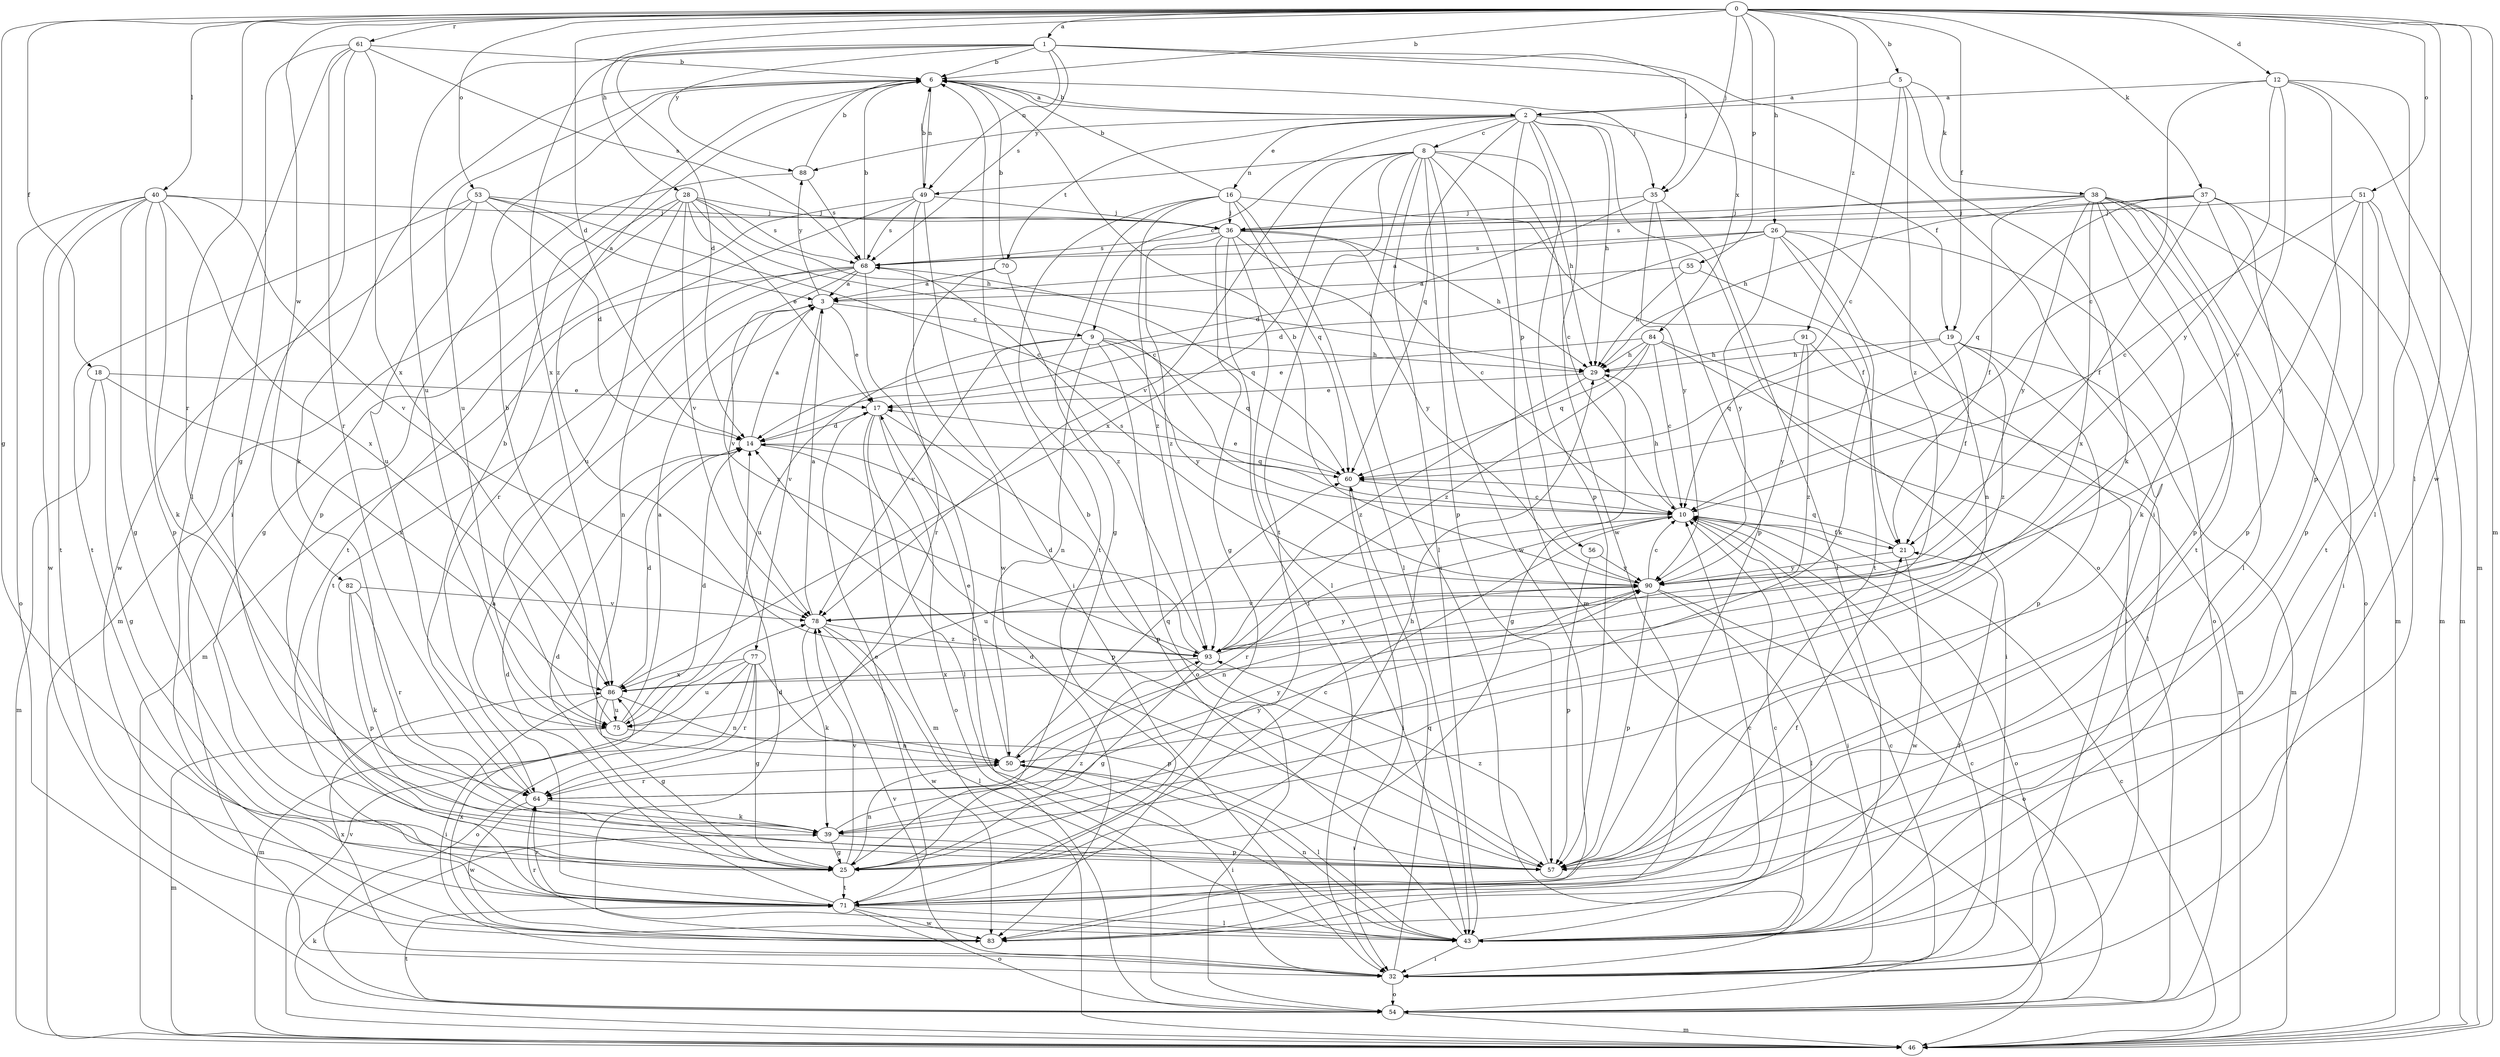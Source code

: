 strict digraph  {
0;
1;
2;
3;
5;
6;
8;
9;
10;
12;
14;
16;
17;
18;
19;
21;
25;
26;
28;
29;
32;
35;
36;
37;
38;
39;
40;
43;
46;
49;
50;
51;
53;
54;
55;
56;
57;
60;
61;
64;
68;
70;
71;
75;
77;
78;
82;
83;
84;
86;
88;
90;
91;
93;
0 -> 1  [label=a];
0 -> 5  [label=b];
0 -> 6  [label=b];
0 -> 12  [label=d];
0 -> 14  [label=d];
0 -> 18  [label=f];
0 -> 19  [label=f];
0 -> 25  [label=g];
0 -> 26  [label=h];
0 -> 28  [label=h];
0 -> 35  [label=j];
0 -> 37  [label=k];
0 -> 40  [label=l];
0 -> 43  [label=l];
0 -> 46  [label=m];
0 -> 51  [label=o];
0 -> 53  [label=o];
0 -> 55  [label=p];
0 -> 61  [label=r];
0 -> 64  [label=r];
0 -> 82  [label=w];
0 -> 83  [label=w];
0 -> 91  [label=z];
1 -> 6  [label=b];
1 -> 14  [label=d];
1 -> 32  [label=i];
1 -> 35  [label=j];
1 -> 49  [label=n];
1 -> 68  [label=s];
1 -> 75  [label=u];
1 -> 84  [label=x];
1 -> 86  [label=x];
1 -> 88  [label=y];
2 -> 6  [label=b];
2 -> 8  [label=c];
2 -> 9  [label=c];
2 -> 16  [label=e];
2 -> 19  [label=f];
2 -> 29  [label=h];
2 -> 54  [label=o];
2 -> 56  [label=p];
2 -> 57  [label=p];
2 -> 60  [label=q];
2 -> 70  [label=t];
2 -> 83  [label=w];
2 -> 88  [label=y];
3 -> 9  [label=c];
3 -> 17  [label=e];
3 -> 77  [label=v];
3 -> 88  [label=y];
3 -> 93  [label=z];
5 -> 2  [label=a];
5 -> 10  [label=c];
5 -> 38  [label=k];
5 -> 39  [label=k];
5 -> 93  [label=z];
6 -> 2  [label=a];
6 -> 35  [label=j];
6 -> 39  [label=k];
6 -> 49  [label=n];
6 -> 75  [label=u];
6 -> 93  [label=z];
8 -> 10  [label=c];
8 -> 29  [label=h];
8 -> 32  [label=i];
8 -> 43  [label=l];
8 -> 46  [label=m];
8 -> 49  [label=n];
8 -> 57  [label=p];
8 -> 71  [label=t];
8 -> 78  [label=v];
8 -> 83  [label=w];
8 -> 86  [label=x];
9 -> 29  [label=h];
9 -> 50  [label=n];
9 -> 54  [label=o];
9 -> 60  [label=q];
9 -> 75  [label=u];
9 -> 78  [label=v];
9 -> 90  [label=y];
10 -> 21  [label=f];
10 -> 29  [label=h];
10 -> 32  [label=i];
10 -> 54  [label=o];
10 -> 64  [label=r];
10 -> 75  [label=u];
12 -> 2  [label=a];
12 -> 10  [label=c];
12 -> 43  [label=l];
12 -> 46  [label=m];
12 -> 57  [label=p];
12 -> 78  [label=v];
12 -> 90  [label=y];
14 -> 3  [label=a];
14 -> 57  [label=p];
14 -> 60  [label=q];
16 -> 6  [label=b];
16 -> 21  [label=f];
16 -> 25  [label=g];
16 -> 36  [label=j];
16 -> 43  [label=l];
16 -> 60  [label=q];
16 -> 71  [label=t];
16 -> 93  [label=z];
17 -> 14  [label=d];
17 -> 43  [label=l];
17 -> 46  [label=m];
17 -> 54  [label=o];
17 -> 57  [label=p];
18 -> 17  [label=e];
18 -> 25  [label=g];
18 -> 46  [label=m];
18 -> 86  [label=x];
19 -> 21  [label=f];
19 -> 29  [label=h];
19 -> 46  [label=m];
19 -> 57  [label=p];
19 -> 60  [label=q];
19 -> 93  [label=z];
21 -> 60  [label=q];
21 -> 83  [label=w];
21 -> 90  [label=y];
25 -> 10  [label=c];
25 -> 14  [label=d];
25 -> 29  [label=h];
25 -> 50  [label=n];
25 -> 71  [label=t];
25 -> 78  [label=v];
25 -> 93  [label=z];
26 -> 3  [label=a];
26 -> 14  [label=d];
26 -> 39  [label=k];
26 -> 50  [label=n];
26 -> 54  [label=o];
26 -> 68  [label=s];
26 -> 71  [label=t];
26 -> 90  [label=y];
28 -> 10  [label=c];
28 -> 17  [label=e];
28 -> 25  [label=g];
28 -> 29  [label=h];
28 -> 36  [label=j];
28 -> 46  [label=m];
28 -> 68  [label=s];
28 -> 75  [label=u];
28 -> 78  [label=v];
29 -> 17  [label=e];
29 -> 25  [label=g];
29 -> 93  [label=z];
32 -> 10  [label=c];
32 -> 54  [label=o];
32 -> 60  [label=q];
32 -> 78  [label=v];
32 -> 86  [label=x];
35 -> 14  [label=d];
35 -> 36  [label=j];
35 -> 43  [label=l];
35 -> 57  [label=p];
35 -> 90  [label=y];
36 -> 10  [label=c];
36 -> 25  [label=g];
36 -> 29  [label=h];
36 -> 32  [label=i];
36 -> 43  [label=l];
36 -> 68  [label=s];
36 -> 90  [label=y];
36 -> 93  [label=z];
37 -> 21  [label=f];
37 -> 29  [label=h];
37 -> 32  [label=i];
37 -> 36  [label=j];
37 -> 46  [label=m];
37 -> 57  [label=p];
37 -> 60  [label=q];
38 -> 21  [label=f];
38 -> 36  [label=j];
38 -> 39  [label=k];
38 -> 43  [label=l];
38 -> 46  [label=m];
38 -> 54  [label=o];
38 -> 57  [label=p];
38 -> 68  [label=s];
38 -> 71  [label=t];
38 -> 86  [label=x];
38 -> 90  [label=y];
39 -> 25  [label=g];
39 -> 57  [label=p];
39 -> 90  [label=y];
40 -> 25  [label=g];
40 -> 36  [label=j];
40 -> 39  [label=k];
40 -> 54  [label=o];
40 -> 57  [label=p];
40 -> 71  [label=t];
40 -> 78  [label=v];
40 -> 83  [label=w];
40 -> 86  [label=x];
43 -> 6  [label=b];
43 -> 10  [label=c];
43 -> 21  [label=f];
43 -> 32  [label=i];
43 -> 50  [label=n];
43 -> 64  [label=r];
46 -> 10  [label=c];
46 -> 39  [label=k];
46 -> 78  [label=v];
49 -> 6  [label=b];
49 -> 32  [label=i];
49 -> 36  [label=j];
49 -> 64  [label=r];
49 -> 68  [label=s];
49 -> 71  [label=t];
49 -> 83  [label=w];
50 -> 17  [label=e];
50 -> 32  [label=i];
50 -> 43  [label=l];
50 -> 60  [label=q];
50 -> 64  [label=r];
51 -> 10  [label=c];
51 -> 36  [label=j];
51 -> 46  [label=m];
51 -> 57  [label=p];
51 -> 71  [label=t];
51 -> 90  [label=y];
53 -> 3  [label=a];
53 -> 10  [label=c];
53 -> 14  [label=d];
53 -> 36  [label=j];
53 -> 71  [label=t];
53 -> 75  [label=u];
53 -> 83  [label=w];
54 -> 10  [label=c];
54 -> 46  [label=m];
54 -> 71  [label=t];
55 -> 3  [label=a];
55 -> 29  [label=h];
55 -> 32  [label=i];
56 -> 57  [label=p];
56 -> 90  [label=y];
57 -> 14  [label=d];
57 -> 93  [label=z];
60 -> 10  [label=c];
60 -> 17  [label=e];
60 -> 32  [label=i];
61 -> 6  [label=b];
61 -> 25  [label=g];
61 -> 32  [label=i];
61 -> 43  [label=l];
61 -> 64  [label=r];
61 -> 68  [label=s];
61 -> 86  [label=x];
64 -> 6  [label=b];
64 -> 39  [label=k];
64 -> 83  [label=w];
64 -> 90  [label=y];
68 -> 3  [label=a];
68 -> 6  [label=b];
68 -> 46  [label=m];
68 -> 50  [label=n];
68 -> 54  [label=o];
68 -> 60  [label=q];
68 -> 71  [label=t];
68 -> 78  [label=v];
70 -> 3  [label=a];
70 -> 6  [label=b];
70 -> 64  [label=r];
70 -> 93  [label=z];
71 -> 3  [label=a];
71 -> 14  [label=d];
71 -> 17  [label=e];
71 -> 21  [label=f];
71 -> 43  [label=l];
71 -> 54  [label=o];
71 -> 64  [label=r];
71 -> 83  [label=w];
75 -> 3  [label=a];
75 -> 6  [label=b];
75 -> 14  [label=d];
75 -> 46  [label=m];
75 -> 50  [label=n];
77 -> 25  [label=g];
77 -> 46  [label=m];
77 -> 54  [label=o];
77 -> 57  [label=p];
77 -> 64  [label=r];
77 -> 75  [label=u];
77 -> 86  [label=x];
78 -> 3  [label=a];
78 -> 39  [label=k];
78 -> 43  [label=l];
78 -> 83  [label=w];
78 -> 93  [label=z];
82 -> 39  [label=k];
82 -> 57  [label=p];
82 -> 64  [label=r];
82 -> 78  [label=v];
83 -> 10  [label=c];
83 -> 14  [label=d];
83 -> 86  [label=x];
84 -> 10  [label=c];
84 -> 17  [label=e];
84 -> 29  [label=h];
84 -> 32  [label=i];
84 -> 46  [label=m];
84 -> 60  [label=q];
84 -> 93  [label=z];
86 -> 14  [label=d];
86 -> 25  [label=g];
86 -> 32  [label=i];
86 -> 50  [label=n];
86 -> 75  [label=u];
88 -> 6  [label=b];
88 -> 57  [label=p];
88 -> 68  [label=s];
90 -> 6  [label=b];
90 -> 10  [label=c];
90 -> 43  [label=l];
90 -> 50  [label=n];
90 -> 54  [label=o];
90 -> 57  [label=p];
90 -> 68  [label=s];
90 -> 78  [label=v];
91 -> 29  [label=h];
91 -> 43  [label=l];
91 -> 90  [label=y];
91 -> 93  [label=z];
93 -> 14  [label=d];
93 -> 25  [label=g];
93 -> 86  [label=x];
93 -> 90  [label=y];
}
